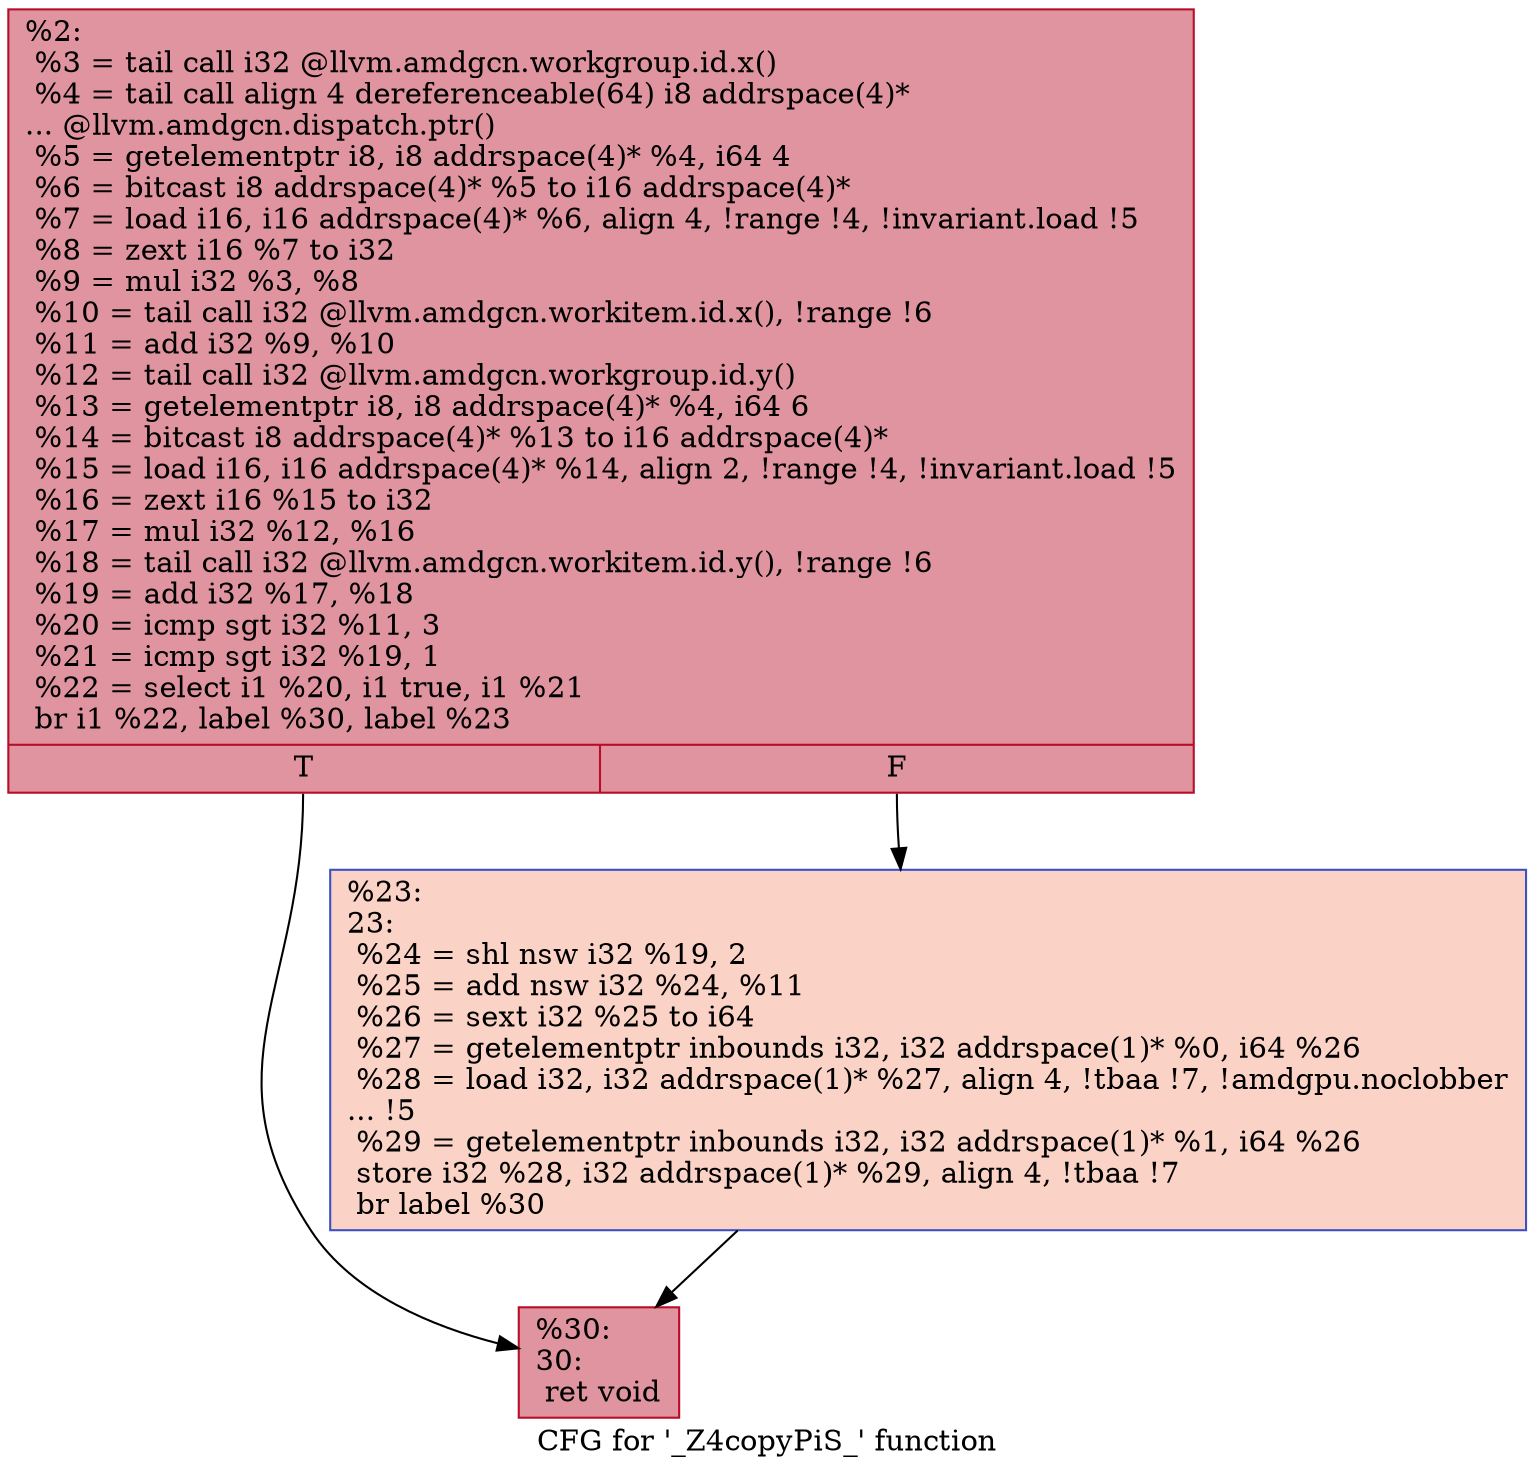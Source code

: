 digraph "CFG for '_Z4copyPiS_' function" {
	label="CFG for '_Z4copyPiS_' function";

	Node0x589e220 [shape=record,color="#b70d28ff", style=filled, fillcolor="#b70d2870",label="{%2:\l  %3 = tail call i32 @llvm.amdgcn.workgroup.id.x()\l  %4 = tail call align 4 dereferenceable(64) i8 addrspace(4)*\l... @llvm.amdgcn.dispatch.ptr()\l  %5 = getelementptr i8, i8 addrspace(4)* %4, i64 4\l  %6 = bitcast i8 addrspace(4)* %5 to i16 addrspace(4)*\l  %7 = load i16, i16 addrspace(4)* %6, align 4, !range !4, !invariant.load !5\l  %8 = zext i16 %7 to i32\l  %9 = mul i32 %3, %8\l  %10 = tail call i32 @llvm.amdgcn.workitem.id.x(), !range !6\l  %11 = add i32 %9, %10\l  %12 = tail call i32 @llvm.amdgcn.workgroup.id.y()\l  %13 = getelementptr i8, i8 addrspace(4)* %4, i64 6\l  %14 = bitcast i8 addrspace(4)* %13 to i16 addrspace(4)*\l  %15 = load i16, i16 addrspace(4)* %14, align 2, !range !4, !invariant.load !5\l  %16 = zext i16 %15 to i32\l  %17 = mul i32 %12, %16\l  %18 = tail call i32 @llvm.amdgcn.workitem.id.y(), !range !6\l  %19 = add i32 %17, %18\l  %20 = icmp sgt i32 %11, 3\l  %21 = icmp sgt i32 %19, 1\l  %22 = select i1 %20, i1 true, i1 %21\l  br i1 %22, label %30, label %23\l|{<s0>T|<s1>F}}"];
	Node0x589e220:s0 -> Node0x58a1d50;
	Node0x589e220:s1 -> Node0x58a1de0;
	Node0x58a1de0 [shape=record,color="#3d50c3ff", style=filled, fillcolor="#f59c7d70",label="{%23:\l23:                                               \l  %24 = shl nsw i32 %19, 2\l  %25 = add nsw i32 %24, %11\l  %26 = sext i32 %25 to i64\l  %27 = getelementptr inbounds i32, i32 addrspace(1)* %0, i64 %26\l  %28 = load i32, i32 addrspace(1)* %27, align 4, !tbaa !7, !amdgpu.noclobber\l... !5\l  %29 = getelementptr inbounds i32, i32 addrspace(1)* %1, i64 %26\l  store i32 %28, i32 addrspace(1)* %29, align 4, !tbaa !7\l  br label %30\l}"];
	Node0x58a1de0 -> Node0x58a1d50;
	Node0x58a1d50 [shape=record,color="#b70d28ff", style=filled, fillcolor="#b70d2870",label="{%30:\l30:                                               \l  ret void\l}"];
}
